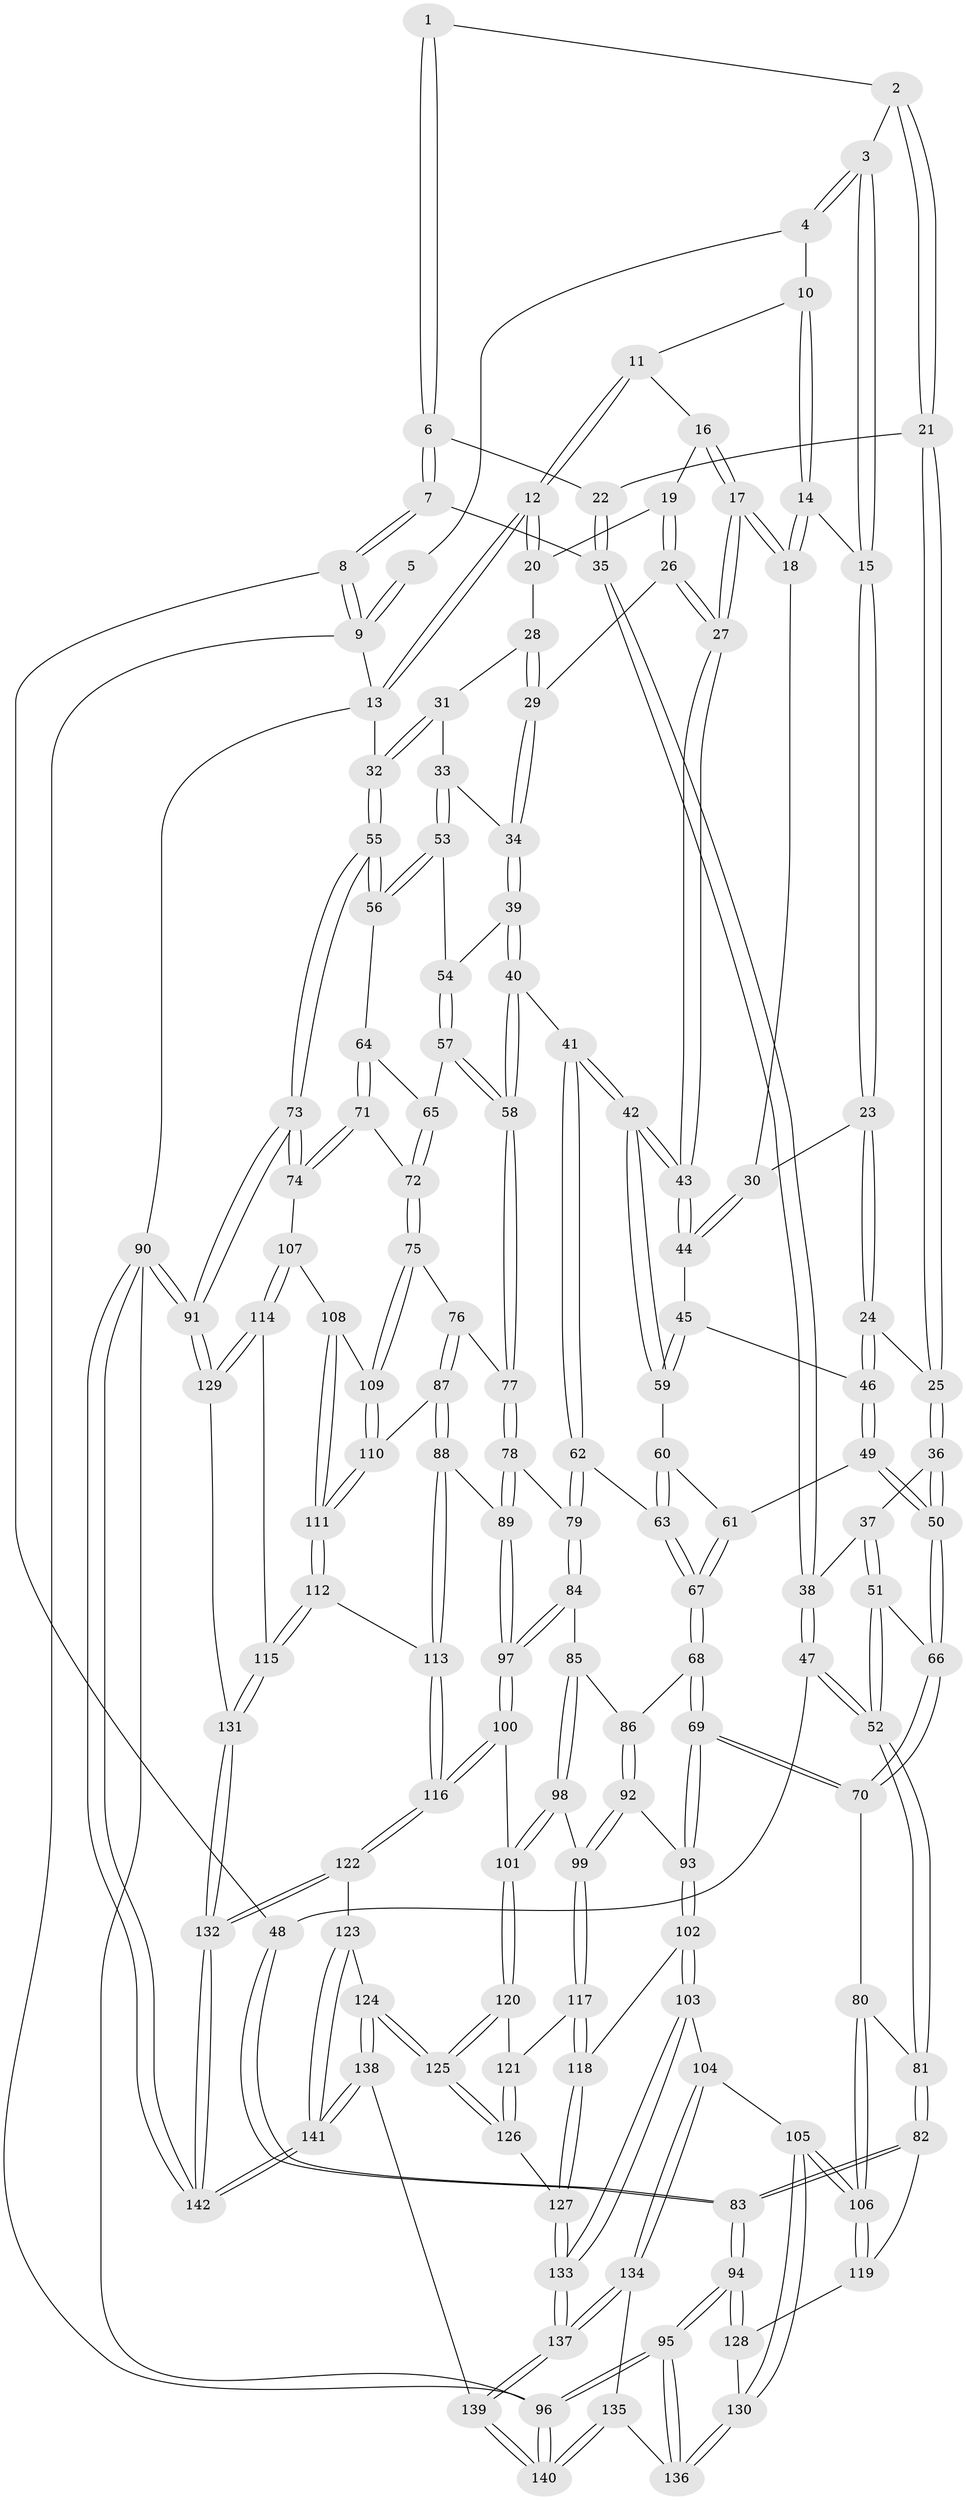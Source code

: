// coarse degree distribution, {4: 0.19718309859154928, 3: 0.6056338028169014, 2: 0.09859154929577464, 5: 0.09859154929577464}
// Generated by graph-tools (version 1.1) at 2025/54/03/04/25 22:54:16]
// undirected, 142 vertices, 352 edges
graph export_dot {
  node [color=gray90,style=filled];
  1 [pos="+0.15448164873123416+0"];
  2 [pos="+0.2609611591216743+0.06318339599718717"];
  3 [pos="+0.30124086062771915+0.03918569036538402"];
  4 [pos="+0.38537039409038104+0"];
  5 [pos="+0.08313476141722077+0"];
  6 [pos="+0.13439487154179106+0.08017279934619698"];
  7 [pos="+0+0"];
  8 [pos="+0+0"];
  9 [pos="+0+0"];
  10 [pos="+0.5375401161061167+0"];
  11 [pos="+0.6358498932482947+0"];
  12 [pos="+1+0"];
  13 [pos="+1+0"];
  14 [pos="+0.46668519481586207+0.05398084689408269"];
  15 [pos="+0.3535665488061698+0.10912154885850049"];
  16 [pos="+0.6478907426112288+0"];
  17 [pos="+0.6142238697235491+0.1564716104731265"];
  18 [pos="+0.4794095538005515+0.1605949352798573"];
  19 [pos="+0.7916808481518761+0.09133820687297241"];
  20 [pos="+0.845413404076458+0.07450776810851534"];
  21 [pos="+0.19864314250661025+0.12801177686396642"];
  22 [pos="+0.15422038207366104+0.13118959052537285"];
  23 [pos="+0.37000586579686323+0.17607893670111938"];
  24 [pos="+0.34663177234262127+0.20018490580207932"];
  25 [pos="+0.2916263320211768+0.2303423385390464"];
  26 [pos="+0.7942437755597372+0.14158030038976793"];
  27 [pos="+0.6583569931658246+0.2339602431212594"];
  28 [pos="+0.9389874771075701+0.10672225045178585"];
  29 [pos="+0.8367533041208596+0.1710227465493601"];
  30 [pos="+0.45537011156066615+0.1819149407419683"];
  31 [pos="+0.9611364272007603+0.10220503747583064"];
  32 [pos="+1+0"];
  33 [pos="+0.9340505299041637+0.25601806108519065"];
  34 [pos="+0.8692350728251428+0.24374362854479853"];
  35 [pos="+0.11086323058721456+0.17224961302592773"];
  36 [pos="+0.25842136471270033+0.32796739878256426"];
  37 [pos="+0.09376537424633051+0.23120825621126628"];
  38 [pos="+0.08743731294194247+0.22538562841879534"];
  39 [pos="+0.826456862884096+0.27969136998628186"];
  40 [pos="+0.7136168311723718+0.35530464200534223"];
  41 [pos="+0.6855141163573477+0.33984406365560504"];
  42 [pos="+0.6688367586044999+0.3182710568210824"];
  43 [pos="+0.6588560993581893+0.2801277399751566"];
  44 [pos="+0.4721672944712663+0.25165089976780164"];
  45 [pos="+0.44788492019116927+0.31466895292633"];
  46 [pos="+0.4303289215973738+0.3260940223992808"];
  47 [pos="+0.07076351259852724+0.23204078701591843"];
  48 [pos="+0+0.2631821583774341"];
  49 [pos="+0.41781719863827727+0.3421001041937626"];
  50 [pos="+0.26332917376316345+0.35200973591142376"];
  51 [pos="+0.13394672553479306+0.42283999237910397"];
  52 [pos="+0.05243284389432127+0.4789350898713984"];
  53 [pos="+0.9937356783581883+0.3035253502309535"];
  54 [pos="+0.8876099299174036+0.3497269619663856"];
  55 [pos="+1+0.3177334472211446"];
  56 [pos="+1+0.3093263637631434"];
  57 [pos="+0.8146385278737017+0.41114494841597976"];
  58 [pos="+0.7514566824934713+0.410037307758916"];
  59 [pos="+0.5468057699310819+0.34825013103779273"];
  60 [pos="+0.5319541031598156+0.37040378266488877"];
  61 [pos="+0.43687255670167857+0.40015357329191176"];
  62 [pos="+0.5635345556363413+0.4868913897978706"];
  63 [pos="+0.49474547364938315+0.4706870339639793"];
  64 [pos="+0.9195168891039762+0.4317538922371729"];
  65 [pos="+0.8468113015005639+0.4208690087048941"];
  66 [pos="+0.2550677526253777+0.3763700811774668"];
  67 [pos="+0.4482326551864299+0.47606772013323023"];
  68 [pos="+0.42531038624954415+0.4985831563987447"];
  69 [pos="+0.3520254202128862+0.539591884672381"];
  70 [pos="+0.32559994831434436+0.530328155689838"];
  71 [pos="+0.9695364121531558+0.5361085819688084"];
  72 [pos="+0.9070739602483492+0.5716049826107737"];
  73 [pos="+1+0.5461240545307738"];
  74 [pos="+1+0.5476161474541925"];
  75 [pos="+0.9014276983535379+0.5756611072905963"];
  76 [pos="+0.7567552050018301+0.49208291333353016"];
  77 [pos="+0.752328404671545+0.48906607603298746"];
  78 [pos="+0.7287706448089537+0.5238753722451521"];
  79 [pos="+0.5892464912558473+0.5455410300921739"];
  80 [pos="+0.25434661327669755+0.5698218252904383"];
  81 [pos="+0+0.5415809774189551"];
  82 [pos="+0+0.5525344564380401"];
  83 [pos="+0+0.574611437879449"];
  84 [pos="+0.5812055287275624+0.5782693481990328"];
  85 [pos="+0.5637898319253934+0.5880426165469667"];
  86 [pos="+0.5090636623956997+0.5795523507800934"];
  87 [pos="+0.8241981690680822+0.6463163291153229"];
  88 [pos="+0.7863763423304276+0.6637085856605894"];
  89 [pos="+0.7201742832743719+0.6363097977430816"];
  90 [pos="+1+1"];
  91 [pos="+1+0.8215637303604648"];
  92 [pos="+0.4325066344622596+0.6550440979546552"];
  93 [pos="+0.3939848690456982+0.6463508614877892"];
  94 [pos="+0+0.6847367037957424"];
  95 [pos="+0+1"];
  96 [pos="+0+1"];
  97 [pos="+0.6612278273322597+0.6726773838925012"];
  98 [pos="+0.5076562925903916+0.6839430044949134"];
  99 [pos="+0.4971975074780308+0.6865393244492661"];
  100 [pos="+0.6543967589559526+0.690094635639871"];
  101 [pos="+0.5936501590475004+0.7150858622643015"];
  102 [pos="+0.34078940784005923+0.7468365110686613"];
  103 [pos="+0.32781093713925025+0.7558841422883712"];
  104 [pos="+0.2973817231677524+0.7714456362762635"];
  105 [pos="+0.2220102008747871+0.7430942605362695"];
  106 [pos="+0.21845877092559005+0.736786940705876"];
  107 [pos="+0.9545862276270821+0.6818139624945941"];
  108 [pos="+0.9086581861583853+0.6184190369651578"];
  109 [pos="+0.8954432071241265+0.5940102908140699"];
  110 [pos="+0.8426456680087118+0.6405066665130311"];
  111 [pos="+0.8932054358687124+0.7477119367596229"];
  112 [pos="+0.8982193913343783+0.7636513983895751"];
  113 [pos="+0.7987729095008228+0.7691161959539018"];
  114 [pos="+0.9478978069648857+0.7640877728412381"];
  115 [pos="+0.9222971542322759+0.7736143721543254"];
  116 [pos="+0.7272316494927262+0.8420488975870583"];
  117 [pos="+0.48956274826437807+0.7454445810680885"];
  118 [pos="+0.44256220514460093+0.7876569520972344"];
  119 [pos="+0.19378017303654013+0.7225398739270243"];
  120 [pos="+0.5837305713559314+0.7493467771751985"];
  121 [pos="+0.5099646160432217+0.7663572089432009"];
  122 [pos="+0.7251394597404475+0.8511170979091278"];
  123 [pos="+0.7106304580555708+0.8597078954649612"];
  124 [pos="+0.5923392542780699+0.872276869109576"];
  125 [pos="+0.5771243562569857+0.8562195497507268"];
  126 [pos="+0.548351064742963+0.8451893754370221"];
  127 [pos="+0.46322130616132823+0.8454573293052804"];
  128 [pos="+0.05624442311633196+0.7633587544661067"];
  129 [pos="+1+0.8084826765279771"];
  130 [pos="+0.15526507107069754+0.8170570610579254"];
  131 [pos="+0.9008953834150061+0.89077151300163"];
  132 [pos="+0.8700746336631088+0.9545328540933967"];
  133 [pos="+0.436020223661763+0.8770509639827135"];
  134 [pos="+0.3058985757097045+0.907193743248434"];
  135 [pos="+0.18072454147341596+0.9102391721359462"];
  136 [pos="+0.13548604956359175+0.8842811677023001"];
  137 [pos="+0.3736832038796915+0.9987405695922419"];
  138 [pos="+0.45672357477076353+1"];
  139 [pos="+0.4216610110003013+1"];
  140 [pos="+0.21515229507836778+1"];
  141 [pos="+0.6513988619668899+1"];
  142 [pos="+1+1"];
  1 -- 2;
  1 -- 6;
  1 -- 6;
  2 -- 3;
  2 -- 21;
  2 -- 21;
  3 -- 4;
  3 -- 4;
  3 -- 15;
  3 -- 15;
  4 -- 5;
  4 -- 10;
  5 -- 9;
  5 -- 9;
  6 -- 7;
  6 -- 7;
  6 -- 22;
  7 -- 8;
  7 -- 8;
  7 -- 35;
  8 -- 9;
  8 -- 9;
  8 -- 48;
  9 -- 13;
  9 -- 96;
  10 -- 11;
  10 -- 14;
  10 -- 14;
  11 -- 12;
  11 -- 12;
  11 -- 16;
  12 -- 13;
  12 -- 13;
  12 -- 20;
  12 -- 20;
  13 -- 32;
  13 -- 90;
  14 -- 15;
  14 -- 18;
  14 -- 18;
  15 -- 23;
  15 -- 23;
  16 -- 17;
  16 -- 17;
  16 -- 19;
  17 -- 18;
  17 -- 18;
  17 -- 27;
  17 -- 27;
  18 -- 30;
  19 -- 20;
  19 -- 26;
  19 -- 26;
  20 -- 28;
  21 -- 22;
  21 -- 25;
  21 -- 25;
  22 -- 35;
  22 -- 35;
  23 -- 24;
  23 -- 24;
  23 -- 30;
  24 -- 25;
  24 -- 46;
  24 -- 46;
  25 -- 36;
  25 -- 36;
  26 -- 27;
  26 -- 27;
  26 -- 29;
  27 -- 43;
  27 -- 43;
  28 -- 29;
  28 -- 29;
  28 -- 31;
  29 -- 34;
  29 -- 34;
  30 -- 44;
  30 -- 44;
  31 -- 32;
  31 -- 32;
  31 -- 33;
  32 -- 55;
  32 -- 55;
  33 -- 34;
  33 -- 53;
  33 -- 53;
  34 -- 39;
  34 -- 39;
  35 -- 38;
  35 -- 38;
  36 -- 37;
  36 -- 50;
  36 -- 50;
  37 -- 38;
  37 -- 51;
  37 -- 51;
  38 -- 47;
  38 -- 47;
  39 -- 40;
  39 -- 40;
  39 -- 54;
  40 -- 41;
  40 -- 58;
  40 -- 58;
  41 -- 42;
  41 -- 42;
  41 -- 62;
  41 -- 62;
  42 -- 43;
  42 -- 43;
  42 -- 59;
  42 -- 59;
  43 -- 44;
  43 -- 44;
  44 -- 45;
  45 -- 46;
  45 -- 59;
  45 -- 59;
  46 -- 49;
  46 -- 49;
  47 -- 48;
  47 -- 52;
  47 -- 52;
  48 -- 83;
  48 -- 83;
  49 -- 50;
  49 -- 50;
  49 -- 61;
  50 -- 66;
  50 -- 66;
  51 -- 52;
  51 -- 52;
  51 -- 66;
  52 -- 81;
  52 -- 81;
  53 -- 54;
  53 -- 56;
  53 -- 56;
  54 -- 57;
  54 -- 57;
  55 -- 56;
  55 -- 56;
  55 -- 73;
  55 -- 73;
  56 -- 64;
  57 -- 58;
  57 -- 58;
  57 -- 65;
  58 -- 77;
  58 -- 77;
  59 -- 60;
  60 -- 61;
  60 -- 63;
  60 -- 63;
  61 -- 67;
  61 -- 67;
  62 -- 63;
  62 -- 79;
  62 -- 79;
  63 -- 67;
  63 -- 67;
  64 -- 65;
  64 -- 71;
  64 -- 71;
  65 -- 72;
  65 -- 72;
  66 -- 70;
  66 -- 70;
  67 -- 68;
  67 -- 68;
  68 -- 69;
  68 -- 69;
  68 -- 86;
  69 -- 70;
  69 -- 70;
  69 -- 93;
  69 -- 93;
  70 -- 80;
  71 -- 72;
  71 -- 74;
  71 -- 74;
  72 -- 75;
  72 -- 75;
  73 -- 74;
  73 -- 74;
  73 -- 91;
  73 -- 91;
  74 -- 107;
  75 -- 76;
  75 -- 109;
  75 -- 109;
  76 -- 77;
  76 -- 87;
  76 -- 87;
  77 -- 78;
  77 -- 78;
  78 -- 79;
  78 -- 89;
  78 -- 89;
  79 -- 84;
  79 -- 84;
  80 -- 81;
  80 -- 106;
  80 -- 106;
  81 -- 82;
  81 -- 82;
  82 -- 83;
  82 -- 83;
  82 -- 119;
  83 -- 94;
  83 -- 94;
  84 -- 85;
  84 -- 97;
  84 -- 97;
  85 -- 86;
  85 -- 98;
  85 -- 98;
  86 -- 92;
  86 -- 92;
  87 -- 88;
  87 -- 88;
  87 -- 110;
  88 -- 89;
  88 -- 113;
  88 -- 113;
  89 -- 97;
  89 -- 97;
  90 -- 91;
  90 -- 91;
  90 -- 142;
  90 -- 142;
  90 -- 96;
  91 -- 129;
  91 -- 129;
  92 -- 93;
  92 -- 99;
  92 -- 99;
  93 -- 102;
  93 -- 102;
  94 -- 95;
  94 -- 95;
  94 -- 128;
  94 -- 128;
  95 -- 96;
  95 -- 96;
  95 -- 136;
  95 -- 136;
  96 -- 140;
  96 -- 140;
  97 -- 100;
  97 -- 100;
  98 -- 99;
  98 -- 101;
  98 -- 101;
  99 -- 117;
  99 -- 117;
  100 -- 101;
  100 -- 116;
  100 -- 116;
  101 -- 120;
  101 -- 120;
  102 -- 103;
  102 -- 103;
  102 -- 118;
  103 -- 104;
  103 -- 133;
  103 -- 133;
  104 -- 105;
  104 -- 134;
  104 -- 134;
  105 -- 106;
  105 -- 106;
  105 -- 130;
  105 -- 130;
  106 -- 119;
  106 -- 119;
  107 -- 108;
  107 -- 114;
  107 -- 114;
  108 -- 109;
  108 -- 111;
  108 -- 111;
  109 -- 110;
  109 -- 110;
  110 -- 111;
  110 -- 111;
  111 -- 112;
  111 -- 112;
  112 -- 113;
  112 -- 115;
  112 -- 115;
  113 -- 116;
  113 -- 116;
  114 -- 115;
  114 -- 129;
  114 -- 129;
  115 -- 131;
  115 -- 131;
  116 -- 122;
  116 -- 122;
  117 -- 118;
  117 -- 118;
  117 -- 121;
  118 -- 127;
  118 -- 127;
  119 -- 128;
  120 -- 121;
  120 -- 125;
  120 -- 125;
  121 -- 126;
  121 -- 126;
  122 -- 123;
  122 -- 132;
  122 -- 132;
  123 -- 124;
  123 -- 141;
  123 -- 141;
  124 -- 125;
  124 -- 125;
  124 -- 138;
  124 -- 138;
  125 -- 126;
  125 -- 126;
  126 -- 127;
  127 -- 133;
  127 -- 133;
  128 -- 130;
  129 -- 131;
  130 -- 136;
  130 -- 136;
  131 -- 132;
  131 -- 132;
  132 -- 142;
  132 -- 142;
  133 -- 137;
  133 -- 137;
  134 -- 135;
  134 -- 137;
  134 -- 137;
  135 -- 136;
  135 -- 140;
  135 -- 140;
  137 -- 139;
  137 -- 139;
  138 -- 139;
  138 -- 141;
  138 -- 141;
  139 -- 140;
  139 -- 140;
  141 -- 142;
  141 -- 142;
}
